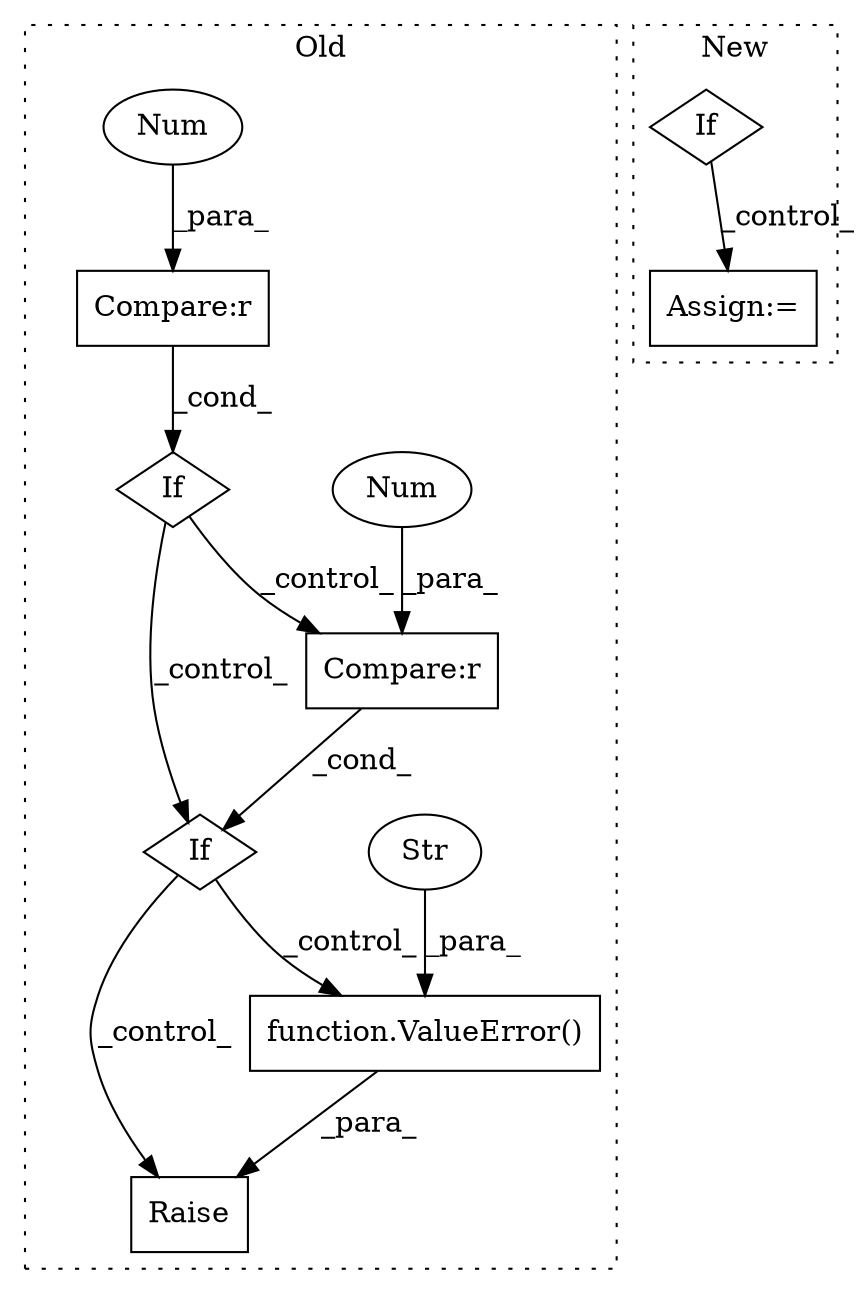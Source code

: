 digraph G {
subgraph cluster0 {
1 [label="function.ValueError()" a="75" s="3027,3095" l="11,1" shape="box"];
3 [label="Raise" a="91" s="3021" l="6" shape="box"];
5 [label="If" a="96" s="2855,2882" l="3,14" shape="diamond"];
6 [label="Compare:r" a="40" s="2858" l="24" shape="box"];
7 [label="Str" a="66" s="3038" l="57" shape="ellipse"];
8 [label="If" a="96" s="2975,3007" l="3,14" shape="diamond"];
9 [label="Compare:r" a="40" s="2978" l="29" shape="box"];
10 [label="Num" a="76" s="3006" l="1" shape="ellipse"];
11 [label="Num" a="76" s="2881" l="1" shape="ellipse"];
label = "Old";
style="dotted";
}
subgraph cluster1 {
2 [label="If" a="96" s="4491,4504" l="3,14" shape="diamond"];
4 [label="Assign:=" a="68" s="4666" l="3" shape="box"];
label = "New";
style="dotted";
}
1 -> 3 [label="_para_"];
2 -> 4 [label="_control_"];
5 -> 8 [label="_control_"];
5 -> 9 [label="_control_"];
6 -> 5 [label="_cond_"];
7 -> 1 [label="_para_"];
8 -> 1 [label="_control_"];
8 -> 3 [label="_control_"];
9 -> 8 [label="_cond_"];
10 -> 9 [label="_para_"];
11 -> 6 [label="_para_"];
}